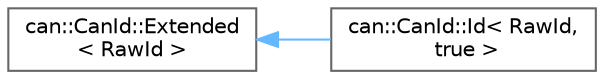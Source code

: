digraph "Graphical Class Hierarchy"
{
 // LATEX_PDF_SIZE
  bgcolor="transparent";
  edge [fontname=Helvetica,fontsize=10,labelfontname=Helvetica,labelfontsize=10];
  node [fontname=Helvetica,fontsize=10,shape=box,height=0.2,width=0.4];
  rankdir="LR";
  Node0 [id="Node000000",label="can::CanId::Extended\l\< RawId \>",height=0.2,width=0.4,color="grey40", fillcolor="white", style="filled",URL="$d2/da6/structcan_1_1CanId_1_1Extended.html",tooltip=" "];
  Node0 -> Node1 [id="edge14_Node000000_Node000001",dir="back",color="steelblue1",style="solid",tooltip=" "];
  Node1 [id="Node000001",label="can::CanId::Id\< RawId,\l true \>",height=0.2,width=0.4,color="grey40", fillcolor="white", style="filled",URL="$d7/dd2/structcan_1_1CanId_1_1Id_3_01RawId_00_01true_01_4.html",tooltip=" "];
}
